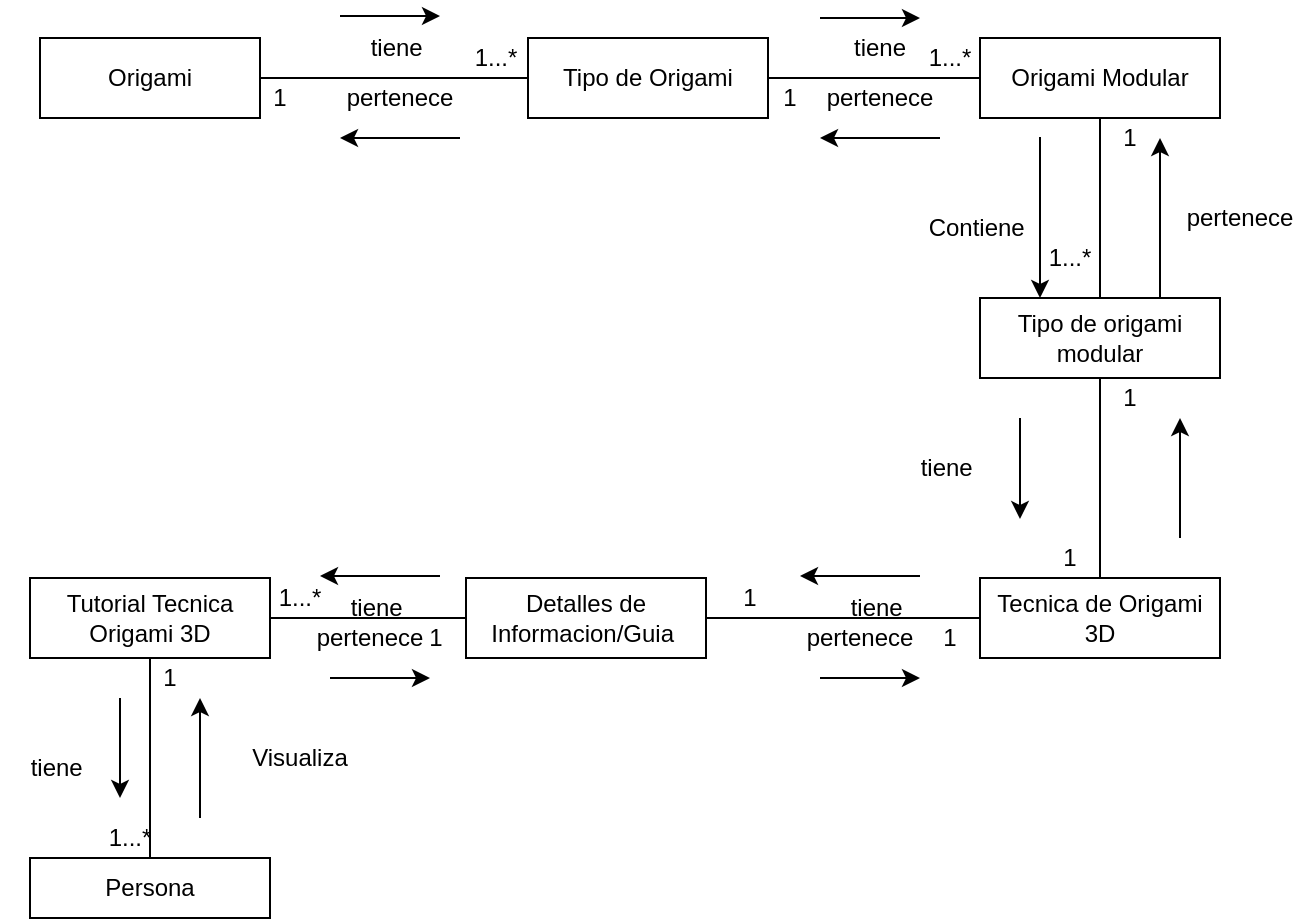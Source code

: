 <mxfile version="20.2.3" type="github">
  <diagram id="qQjOGNZVM2u2vZWcB5vZ" name="Página-1">
    <mxGraphModel dx="922" dy="419" grid="1" gridSize="10" guides="1" tooltips="1" connect="1" arrows="1" fold="1" page="1" pageScale="1" pageWidth="827" pageHeight="1169" math="0" shadow="0">
      <root>
        <mxCell id="0" />
        <mxCell id="1" parent="0" />
        <mxCell id="uiCKqk8TsC3t00TrTfl8-2" value="Tipo de Origami" style="rounded=0;whiteSpace=wrap;html=1;" vertex="1" parent="1">
          <mxGeometry x="294" y="40" width="120" height="40" as="geometry" />
        </mxCell>
        <mxCell id="uiCKqk8TsC3t00TrTfl8-4" value="Origami" style="rounded=0;whiteSpace=wrap;html=1;" vertex="1" parent="1">
          <mxGeometry x="50" y="40" width="110" height="40" as="geometry" />
        </mxCell>
        <mxCell id="uiCKqk8TsC3t00TrTfl8-5" value="Tecnica de Origami 3D" style="rounded=0;whiteSpace=wrap;html=1;" vertex="1" parent="1">
          <mxGeometry x="520" y="310" width="120" height="40" as="geometry" />
        </mxCell>
        <mxCell id="uiCKqk8TsC3t00TrTfl8-6" value="Origami Modular" style="rounded=0;whiteSpace=wrap;html=1;" vertex="1" parent="1">
          <mxGeometry x="520" y="40" width="120" height="40" as="geometry" />
        </mxCell>
        <mxCell id="uiCKqk8TsC3t00TrTfl8-8" value="Detalles de Informacion/Guia&amp;nbsp;" style="rounded=0;whiteSpace=wrap;html=1;" vertex="1" parent="1">
          <mxGeometry x="263" y="310" width="120" height="40" as="geometry" />
        </mxCell>
        <mxCell id="uiCKqk8TsC3t00TrTfl8-10" value="" style="endArrow=none;html=1;rounded=0;entryX=0;entryY=0.5;entryDx=0;entryDy=0;exitX=1;exitY=0.5;exitDx=0;exitDy=0;" edge="1" parent="1" source="uiCKqk8TsC3t00TrTfl8-4" target="uiCKqk8TsC3t00TrTfl8-2">
          <mxGeometry width="50" height="50" relative="1" as="geometry">
            <mxPoint x="170" y="210" as="sourcePoint" />
            <mxPoint x="220" y="160" as="targetPoint" />
          </mxGeometry>
        </mxCell>
        <mxCell id="uiCKqk8TsC3t00TrTfl8-11" value="Persona" style="rounded=0;whiteSpace=wrap;html=1;" vertex="1" parent="1">
          <mxGeometry x="45" y="450" width="120" height="30" as="geometry" />
        </mxCell>
        <mxCell id="uiCKqk8TsC3t00TrTfl8-13" value="" style="endArrow=none;html=1;rounded=0;entryX=0;entryY=0.5;entryDx=0;entryDy=0;exitX=1;exitY=0.5;exitDx=0;exitDy=0;" edge="1" parent="1" source="uiCKqk8TsC3t00TrTfl8-2" target="uiCKqk8TsC3t00TrTfl8-6">
          <mxGeometry width="50" height="50" relative="1" as="geometry">
            <mxPoint x="450" y="210" as="sourcePoint" />
            <mxPoint x="500" y="160" as="targetPoint" />
          </mxGeometry>
        </mxCell>
        <mxCell id="uiCKqk8TsC3t00TrTfl8-14" value="" style="endArrow=none;html=1;rounded=0;exitX=0.5;exitY=0;exitDx=0;exitDy=0;entryX=0.5;entryY=1;entryDx=0;entryDy=0;" edge="1" parent="1" source="uiCKqk8TsC3t00TrTfl8-5" target="uiCKqk8TsC3t00TrTfl8-41">
          <mxGeometry width="50" height="50" relative="1" as="geometry">
            <mxPoint x="520" y="150" as="sourcePoint" />
            <mxPoint x="600" y="210" as="targetPoint" />
          </mxGeometry>
        </mxCell>
        <mxCell id="uiCKqk8TsC3t00TrTfl8-15" value="" style="endArrow=none;html=1;rounded=0;entryX=0;entryY=0.5;entryDx=0;entryDy=0;exitX=1;exitY=0.5;exitDx=0;exitDy=0;" edge="1" parent="1" source="uiCKqk8TsC3t00TrTfl8-8" target="uiCKqk8TsC3t00TrTfl8-5">
          <mxGeometry width="50" height="50" relative="1" as="geometry">
            <mxPoint x="414" y="180" as="sourcePoint" />
            <mxPoint x="460" y="240" as="targetPoint" />
          </mxGeometry>
        </mxCell>
        <mxCell id="uiCKqk8TsC3t00TrTfl8-16" value="Tutorial Tecnica Origami 3D" style="rounded=0;whiteSpace=wrap;html=1;" vertex="1" parent="1">
          <mxGeometry x="45" y="310" width="120" height="40" as="geometry" />
        </mxCell>
        <mxCell id="uiCKqk8TsC3t00TrTfl8-17" value="" style="endArrow=none;html=1;rounded=0;entryX=0;entryY=0.5;entryDx=0;entryDy=0;exitX=1;exitY=0.5;exitDx=0;exitDy=0;" edge="1" parent="1" source="uiCKqk8TsC3t00TrTfl8-16" target="uiCKqk8TsC3t00TrTfl8-8">
          <mxGeometry width="50" height="50" relative="1" as="geometry">
            <mxPoint x="180" y="340" as="sourcePoint" />
            <mxPoint x="230" y="290" as="targetPoint" />
          </mxGeometry>
        </mxCell>
        <mxCell id="uiCKqk8TsC3t00TrTfl8-18" value="" style="endArrow=none;html=1;rounded=0;entryX=0.5;entryY=1;entryDx=0;entryDy=0;exitX=0.5;exitY=0;exitDx=0;exitDy=0;" edge="1" parent="1" source="uiCKqk8TsC3t00TrTfl8-11" target="uiCKqk8TsC3t00TrTfl8-16">
          <mxGeometry width="50" height="50" relative="1" as="geometry">
            <mxPoint x="160" y="290" as="sourcePoint" />
            <mxPoint x="210" y="230" as="targetPoint" />
          </mxGeometry>
        </mxCell>
        <mxCell id="uiCKqk8TsC3t00TrTfl8-19" value="" style="endArrow=classic;html=1;rounded=0;" edge="1" parent="1">
          <mxGeometry width="50" height="50" relative="1" as="geometry">
            <mxPoint x="200" y="29" as="sourcePoint" />
            <mxPoint x="250" y="29" as="targetPoint" />
          </mxGeometry>
        </mxCell>
        <mxCell id="uiCKqk8TsC3t00TrTfl8-20" value="" style="endArrow=classic;html=1;rounded=0;" edge="1" parent="1">
          <mxGeometry width="50" height="50" relative="1" as="geometry">
            <mxPoint x="260" y="90" as="sourcePoint" />
            <mxPoint x="200" y="90" as="targetPoint" />
          </mxGeometry>
        </mxCell>
        <mxCell id="uiCKqk8TsC3t00TrTfl8-21" value="" style="endArrow=classic;html=1;rounded=0;" edge="1" parent="1">
          <mxGeometry width="50" height="50" relative="1" as="geometry">
            <mxPoint x="440" y="30" as="sourcePoint" />
            <mxPoint x="490" y="30" as="targetPoint" />
          </mxGeometry>
        </mxCell>
        <mxCell id="uiCKqk8TsC3t00TrTfl8-22" value="" style="endArrow=classic;html=1;rounded=0;" edge="1" parent="1">
          <mxGeometry width="50" height="50" relative="1" as="geometry">
            <mxPoint x="195" y="360" as="sourcePoint" />
            <mxPoint x="245" y="360" as="targetPoint" />
          </mxGeometry>
        </mxCell>
        <mxCell id="uiCKqk8TsC3t00TrTfl8-23" value="" style="endArrow=classic;html=1;rounded=0;entryX=1;entryY=1;entryDx=0;entryDy=0;" edge="1" parent="1" target="uiCKqk8TsC3t00TrTfl8-73">
          <mxGeometry width="50" height="50" relative="1" as="geometry">
            <mxPoint x="130" y="430" as="sourcePoint" />
            <mxPoint x="180" y="430" as="targetPoint" />
          </mxGeometry>
        </mxCell>
        <mxCell id="uiCKqk8TsC3t00TrTfl8-24" value="tiene&amp;nbsp;" style="text;html=1;strokeColor=none;fillColor=none;align=center;verticalAlign=middle;whiteSpace=wrap;rounded=0;" vertex="1" parent="1">
          <mxGeometry x="200" y="30" width="60" height="30" as="geometry" />
        </mxCell>
        <mxCell id="uiCKqk8TsC3t00TrTfl8-26" value="1...*" style="text;html=1;strokeColor=none;fillColor=none;align=center;verticalAlign=middle;whiteSpace=wrap;rounded=0;" vertex="1" parent="1">
          <mxGeometry x="263" y="40" width="30" height="20" as="geometry" />
        </mxCell>
        <mxCell id="uiCKqk8TsC3t00TrTfl8-27" value="1...*" style="text;html=1;strokeColor=none;fillColor=none;align=center;verticalAlign=middle;whiteSpace=wrap;rounded=0;" vertex="1" parent="1">
          <mxGeometry x="550" y="140" width="30" height="20" as="geometry" />
        </mxCell>
        <mxCell id="uiCKqk8TsC3t00TrTfl8-29" value="" style="endArrow=classic;html=1;rounded=0;" edge="1" parent="1">
          <mxGeometry width="50" height="50" relative="1" as="geometry">
            <mxPoint x="500" y="90" as="sourcePoint" />
            <mxPoint x="440" y="90" as="targetPoint" />
          </mxGeometry>
        </mxCell>
        <mxCell id="uiCKqk8TsC3t00TrTfl8-30" value="" style="endArrow=classic;html=1;rounded=0;entryX=0.25;entryY=0;entryDx=0;entryDy=0;" edge="1" parent="1" target="uiCKqk8TsC3t00TrTfl8-41">
          <mxGeometry width="50" height="50" relative="1" as="geometry">
            <mxPoint x="550" y="89.5" as="sourcePoint" />
            <mxPoint x="550" y="140" as="targetPoint" />
          </mxGeometry>
        </mxCell>
        <mxCell id="uiCKqk8TsC3t00TrTfl8-31" value="" style="endArrow=classic;html=1;rounded=0;" edge="1" parent="1">
          <mxGeometry width="50" height="50" relative="1" as="geometry">
            <mxPoint x="620" y="290" as="sourcePoint" />
            <mxPoint x="620" y="230" as="targetPoint" />
          </mxGeometry>
        </mxCell>
        <mxCell id="uiCKqk8TsC3t00TrTfl8-32" value="pertenece" style="text;html=1;strokeColor=none;fillColor=none;align=center;verticalAlign=middle;whiteSpace=wrap;rounded=0;" vertex="1" parent="1">
          <mxGeometry x="200" y="60" width="60" height="20" as="geometry" />
        </mxCell>
        <mxCell id="uiCKqk8TsC3t00TrTfl8-34" value="1" style="text;html=1;strokeColor=none;fillColor=none;align=center;verticalAlign=middle;whiteSpace=wrap;rounded=0;" vertex="1" parent="1">
          <mxGeometry x="155" y="60" width="30" height="20" as="geometry" />
        </mxCell>
        <mxCell id="uiCKqk8TsC3t00TrTfl8-35" value="tiene" style="text;html=1;strokeColor=none;fillColor=none;align=center;verticalAlign=middle;whiteSpace=wrap;rounded=0;" vertex="1" parent="1">
          <mxGeometry x="440" y="30" width="60" height="30" as="geometry" />
        </mxCell>
        <mxCell id="uiCKqk8TsC3t00TrTfl8-39" value="1...*" style="text;html=1;strokeColor=none;fillColor=none;align=center;verticalAlign=middle;whiteSpace=wrap;rounded=0;" vertex="1" parent="1">
          <mxGeometry x="490" y="40" width="30" height="20" as="geometry" />
        </mxCell>
        <mxCell id="uiCKqk8TsC3t00TrTfl8-41" value="Tipo de origami modular" style="rounded=0;whiteSpace=wrap;html=1;" vertex="1" parent="1">
          <mxGeometry x="520" y="170" width="120" height="40" as="geometry" />
        </mxCell>
        <mxCell id="uiCKqk8TsC3t00TrTfl8-42" value="" style="endArrow=none;html=1;rounded=0;entryX=0.5;entryY=1;entryDx=0;entryDy=0;exitX=0.5;exitY=0;exitDx=0;exitDy=0;" edge="1" parent="1" source="uiCKqk8TsC3t00TrTfl8-41" target="uiCKqk8TsC3t00TrTfl8-6">
          <mxGeometry width="50" height="50" relative="1" as="geometry">
            <mxPoint x="700" y="120" as="sourcePoint" />
            <mxPoint x="750" y="70" as="targetPoint" />
          </mxGeometry>
        </mxCell>
        <mxCell id="uiCKqk8TsC3t00TrTfl8-43" value="pertenece" style="text;html=1;strokeColor=none;fillColor=none;align=center;verticalAlign=middle;whiteSpace=wrap;rounded=0;" vertex="1" parent="1">
          <mxGeometry x="440" y="60" width="60" height="20" as="geometry" />
        </mxCell>
        <mxCell id="uiCKqk8TsC3t00TrTfl8-44" value="1" style="text;html=1;strokeColor=none;fillColor=none;align=center;verticalAlign=middle;whiteSpace=wrap;rounded=0;" vertex="1" parent="1">
          <mxGeometry x="410" y="60" width="30" height="20" as="geometry" />
        </mxCell>
        <mxCell id="uiCKqk8TsC3t00TrTfl8-45" value="" style="endArrow=classic;html=1;rounded=0;entryX=0.25;entryY=0;entryDx=0;entryDy=0;" edge="1" parent="1">
          <mxGeometry width="50" height="50" relative="1" as="geometry">
            <mxPoint x="540" y="230" as="sourcePoint" />
            <mxPoint x="540" y="280.5" as="targetPoint" />
            <Array as="points">
              <mxPoint x="540" y="250.5" />
            </Array>
          </mxGeometry>
        </mxCell>
        <mxCell id="uiCKqk8TsC3t00TrTfl8-46" value="Contiene&amp;nbsp;" style="text;html=1;strokeColor=none;fillColor=none;align=center;verticalAlign=middle;whiteSpace=wrap;rounded=0;rotation=0;" vertex="1" parent="1">
          <mxGeometry x="470" y="120" width="100" height="30" as="geometry" />
        </mxCell>
        <mxCell id="uiCKqk8TsC3t00TrTfl8-48" value="" style="endArrow=classic;html=1;rounded=0;exitX=0.75;exitY=0;exitDx=0;exitDy=0;" edge="1" parent="1" source="uiCKqk8TsC3t00TrTfl8-41">
          <mxGeometry width="50" height="50" relative="1" as="geometry">
            <mxPoint x="610" y="160" as="sourcePoint" />
            <mxPoint x="610" y="90" as="targetPoint" />
          </mxGeometry>
        </mxCell>
        <mxCell id="uiCKqk8TsC3t00TrTfl8-49" value="pertenece" style="text;html=1;strokeColor=none;fillColor=none;align=center;verticalAlign=middle;whiteSpace=wrap;rounded=0;" vertex="1" parent="1">
          <mxGeometry x="620" y="120" width="60" height="20" as="geometry" />
        </mxCell>
        <mxCell id="uiCKqk8TsC3t00TrTfl8-50" value="1" style="text;html=1;strokeColor=none;fillColor=none;align=center;verticalAlign=middle;whiteSpace=wrap;rounded=0;" vertex="1" parent="1">
          <mxGeometry x="580" y="80" width="30" height="20" as="geometry" />
        </mxCell>
        <mxCell id="uiCKqk8TsC3t00TrTfl8-51" value="tiene&amp;nbsp;" style="text;html=1;strokeColor=none;fillColor=none;align=center;verticalAlign=middle;whiteSpace=wrap;rounded=0;" vertex="1" parent="1">
          <mxGeometry x="475" y="240" width="60" height="30" as="geometry" />
        </mxCell>
        <mxCell id="uiCKqk8TsC3t00TrTfl8-52" value="1" style="text;html=1;strokeColor=none;fillColor=none;align=center;verticalAlign=middle;whiteSpace=wrap;rounded=0;" vertex="1" parent="1">
          <mxGeometry x="550" y="290" width="30" height="20" as="geometry" />
        </mxCell>
        <mxCell id="uiCKqk8TsC3t00TrTfl8-53" value="1" style="text;html=1;strokeColor=none;fillColor=none;align=center;verticalAlign=middle;whiteSpace=wrap;rounded=0;" vertex="1" parent="1">
          <mxGeometry x="580" y="210" width="30" height="20" as="geometry" />
        </mxCell>
        <mxCell id="uiCKqk8TsC3t00TrTfl8-54" value="" style="endArrow=classic;html=1;rounded=0;" edge="1" parent="1">
          <mxGeometry width="50" height="50" relative="1" as="geometry">
            <mxPoint x="490" y="309" as="sourcePoint" />
            <mxPoint x="430" y="309" as="targetPoint" />
          </mxGeometry>
        </mxCell>
        <mxCell id="uiCKqk8TsC3t00TrTfl8-55" value="tiene&amp;nbsp;" style="text;html=1;strokeColor=none;fillColor=none;align=center;verticalAlign=middle;whiteSpace=wrap;rounded=0;" vertex="1" parent="1">
          <mxGeometry x="440" y="310" width="60" height="30" as="geometry" />
        </mxCell>
        <mxCell id="uiCKqk8TsC3t00TrTfl8-57" value="1" style="text;html=1;strokeColor=none;fillColor=none;align=center;verticalAlign=middle;whiteSpace=wrap;rounded=0;" vertex="1" parent="1">
          <mxGeometry x="390" y="310" width="30" height="20" as="geometry" />
        </mxCell>
        <mxCell id="uiCKqk8TsC3t00TrTfl8-58" value="" style="endArrow=classic;html=1;rounded=0;" edge="1" parent="1">
          <mxGeometry width="50" height="50" relative="1" as="geometry">
            <mxPoint x="440" y="360" as="sourcePoint" />
            <mxPoint x="490" y="360" as="targetPoint" />
          </mxGeometry>
        </mxCell>
        <mxCell id="uiCKqk8TsC3t00TrTfl8-59" value="pertenece" style="text;html=1;strokeColor=none;fillColor=none;align=center;verticalAlign=middle;whiteSpace=wrap;rounded=0;" vertex="1" parent="1">
          <mxGeometry x="430" y="330" width="60" height="20" as="geometry" />
        </mxCell>
        <mxCell id="uiCKqk8TsC3t00TrTfl8-60" value="1" style="text;html=1;strokeColor=none;fillColor=none;align=center;verticalAlign=middle;whiteSpace=wrap;rounded=0;" vertex="1" parent="1">
          <mxGeometry x="490" y="330" width="30" height="20" as="geometry" />
        </mxCell>
        <mxCell id="uiCKqk8TsC3t00TrTfl8-61" value="" style="endArrow=classic;html=1;rounded=0;" edge="1" parent="1">
          <mxGeometry width="50" height="50" relative="1" as="geometry">
            <mxPoint x="250" y="309" as="sourcePoint" />
            <mxPoint x="190" y="309" as="targetPoint" />
          </mxGeometry>
        </mxCell>
        <mxCell id="uiCKqk8TsC3t00TrTfl8-62" value="tiene&amp;nbsp;" style="text;html=1;strokeColor=none;fillColor=none;align=center;verticalAlign=middle;whiteSpace=wrap;rounded=0;" vertex="1" parent="1">
          <mxGeometry x="190" y="310" width="60" height="30" as="geometry" />
        </mxCell>
        <mxCell id="uiCKqk8TsC3t00TrTfl8-64" value="1...*" style="text;html=1;strokeColor=none;fillColor=none;align=center;verticalAlign=middle;whiteSpace=wrap;rounded=0;" vertex="1" parent="1">
          <mxGeometry x="165" y="310" width="30" height="20" as="geometry" />
        </mxCell>
        <mxCell id="uiCKqk8TsC3t00TrTfl8-68" value="1" style="text;html=1;strokeColor=none;fillColor=none;align=center;verticalAlign=middle;whiteSpace=wrap;rounded=0;" vertex="1" parent="1">
          <mxGeometry x="233" y="330" width="30" height="20" as="geometry" />
        </mxCell>
        <mxCell id="uiCKqk8TsC3t00TrTfl8-69" value="pertenece" style="text;html=1;strokeColor=none;fillColor=none;align=center;verticalAlign=middle;whiteSpace=wrap;rounded=0;" vertex="1" parent="1">
          <mxGeometry x="185" y="330" width="60" height="20" as="geometry" />
        </mxCell>
        <mxCell id="uiCKqk8TsC3t00TrTfl8-70" value="1...*" style="text;html=1;strokeColor=none;fillColor=none;align=center;verticalAlign=middle;whiteSpace=wrap;rounded=0;" vertex="1" parent="1">
          <mxGeometry x="80" y="430" width="30" height="20" as="geometry" />
        </mxCell>
        <mxCell id="uiCKqk8TsC3t00TrTfl8-71" value="tiene&amp;nbsp;" style="text;html=1;strokeColor=none;fillColor=none;align=center;verticalAlign=middle;whiteSpace=wrap;rounded=0;" vertex="1" parent="1">
          <mxGeometry x="30" y="390" width="60" height="30" as="geometry" />
        </mxCell>
        <mxCell id="uiCKqk8TsC3t00TrTfl8-72" value="" style="endArrow=classic;html=1;rounded=0;entryX=1;entryY=1;entryDx=0;entryDy=0;" edge="1" parent="1" target="uiCKqk8TsC3t00TrTfl8-71">
          <mxGeometry width="50" height="50" relative="1" as="geometry">
            <mxPoint x="90.0" y="370" as="sourcePoint" />
            <mxPoint x="30" y="370" as="targetPoint" />
          </mxGeometry>
        </mxCell>
        <mxCell id="uiCKqk8TsC3t00TrTfl8-73" value="1" style="text;html=1;strokeColor=none;fillColor=none;align=center;verticalAlign=middle;whiteSpace=wrap;rounded=0;" vertex="1" parent="1">
          <mxGeometry x="100" y="350" width="30" height="20" as="geometry" />
        </mxCell>
        <mxCell id="uiCKqk8TsC3t00TrTfl8-76" value="Visualiza" style="text;html=1;strokeColor=none;fillColor=none;align=center;verticalAlign=middle;whiteSpace=wrap;rounded=0;" vertex="1" parent="1">
          <mxGeometry x="150" y="390" width="60" height="20" as="geometry" />
        </mxCell>
      </root>
    </mxGraphModel>
  </diagram>
</mxfile>
